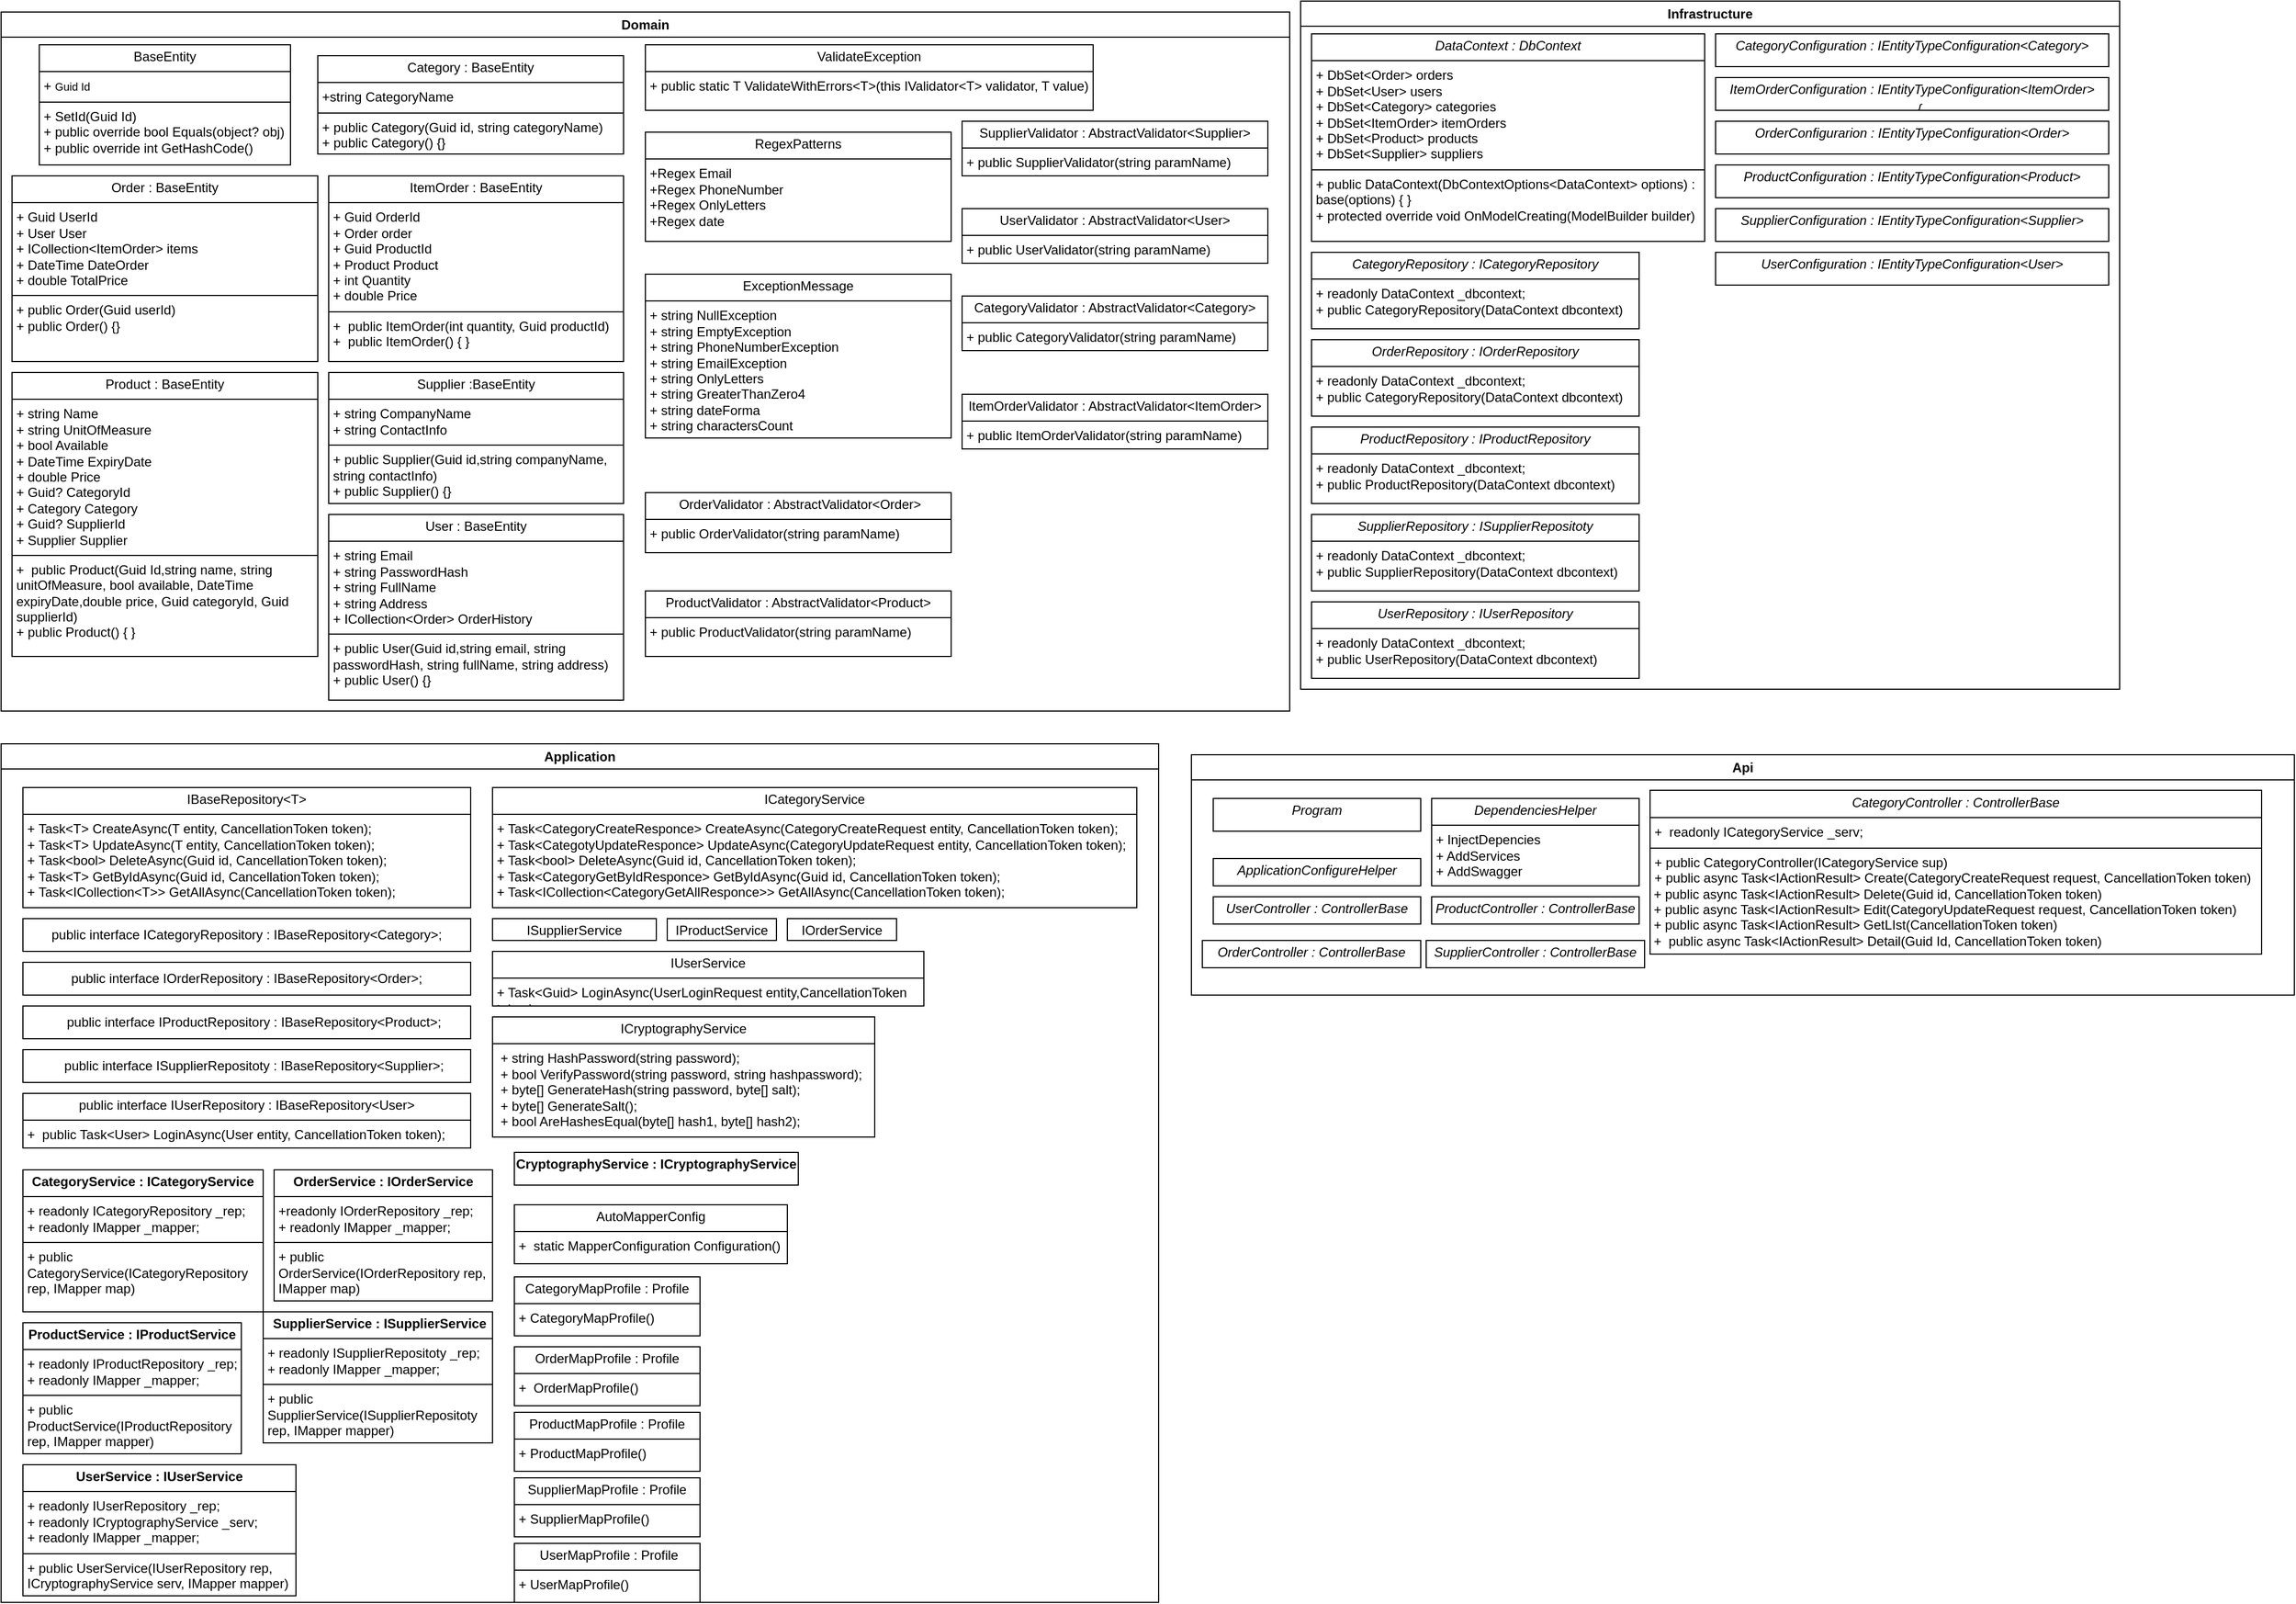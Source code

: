 <mxfile version="24.4.0" type="device">
  <diagram id="C5RBs43oDa-KdzZeNtuy" name="Page-1">
    <mxGraphModel dx="3122" dy="1662" grid="1" gridSize="10" guides="1" tooltips="1" connect="1" arrows="1" fold="1" page="1" pageScale="1" pageWidth="827" pageHeight="1169" math="0" shadow="0">
      <root>
        <mxCell id="WIyWlLk6GJQsqaUBKTNV-0" />
        <mxCell id="WIyWlLk6GJQsqaUBKTNV-1" parent="WIyWlLk6GJQsqaUBKTNV-0" />
        <mxCell id="Ks0WujP10DtmYbI-6dyg-0" value="Domain" style="swimlane;whiteSpace=wrap;html=1;" vertex="1" parent="WIyWlLk6GJQsqaUBKTNV-1">
          <mxGeometry x="70" y="20" width="1180" height="640" as="geometry" />
        </mxCell>
        <mxCell id="Ks0WujP10DtmYbI-6dyg-72" value="&lt;p style=&quot;margin:0px;margin-top:4px;text-align:center;&quot;&gt;Category :&amp;nbsp;&lt;span style=&quot;background-color: initial;&quot;&gt;BaseEntity&lt;/span&gt;&lt;br&gt;&lt;/p&gt;&lt;hr size=&quot;1&quot; style=&quot;border-style:solid;&quot;&gt;&lt;p style=&quot;margin:0px;margin-left:4px;&quot;&gt;+string&amp;nbsp;&lt;span style=&quot;background-color: initial;&quot;&gt;CategoryName&lt;/span&gt;&lt;/p&gt;&lt;hr size=&quot;1&quot; style=&quot;border-style:solid;&quot;&gt;&lt;p style=&quot;margin:0px;margin-left:4px;&quot;&gt;+&amp;nbsp;&lt;span style=&quot;background-color: initial;&quot;&gt;public Category(Guid id, string categoryName)&lt;/span&gt;&lt;/p&gt;&lt;p style=&quot;margin: 0px 0px 0px 4px;&quot;&gt;&lt;span style=&quot;background-color: initial;&quot;&gt;+&amp;nbsp;&lt;/span&gt;&lt;span style=&quot;background-color: initial;&quot;&gt;public Category() {}&lt;/span&gt;&lt;/p&gt;" style="verticalAlign=top;align=left;overflow=fill;html=1;whiteSpace=wrap;connectable=1;imageWidth=20;" vertex="1" parent="Ks0WujP10DtmYbI-6dyg-0">
          <mxGeometry x="290" y="40" width="280" height="90" as="geometry" />
        </mxCell>
        <mxCell id="Ks0WujP10DtmYbI-6dyg-73" value="&lt;p style=&quot;margin:0px;margin-top:4px;text-align:center;&quot;&gt;BaseEntity&lt;br&gt;&lt;/p&gt;&lt;hr size=&quot;1&quot; style=&quot;border-style:solid;&quot;&gt;&lt;p style=&quot;margin:0px;margin-left:4px;&quot;&gt;+&amp;nbsp;&lt;span style=&quot;font-size: 10px; background-color: initial;&quot;&gt;Guid&amp;nbsp;&lt;/span&gt;&lt;span style=&quot;background-color: initial; font-size: 10px;&quot;&gt;Id&amp;nbsp;&lt;/span&gt;&lt;/p&gt;&lt;hr size=&quot;1&quot; style=&quot;border-style:solid;&quot;&gt;&lt;p style=&quot;margin:0px;margin-left:4px;&quot;&gt;+&amp;nbsp;&lt;span style=&quot;background-color: initial;&quot;&gt;SetId(Guid Id)&lt;/span&gt;&lt;span style=&quot;background-color: initial; color: rgba(0, 0, 0, 0); font-family: monospace; font-size: 0px; text-wrap: nowrap;&quot;&gt;%3CmxGraphModel%3E%3Croot%3E%3CmxCell%20id%3D%220%22%2F%3E%3CmxCell%20id%3D%221%22%20parent%3D%220%22%2F%3E%3CmxCell%20id%3D%222%22%20value%3D%22SetId(Guid%20Id)%22%20style%3D%22text%3BstrokeColor%3Dnone%3BfillColor%3Dnone%3Balign%3Dleft%3BverticalAlign%3Dmiddle%3BspacingLeft%3D4%3BspacingRight%3D4%3Boverflow%3Dhidden%3Bpoints%3D%5B%5B0%2C0.5%5D%2C%5B1%2C0.5%5D%5D%3BportConstraint%3Deastwest%3Brotatable%3D0%3BwhiteSpace%3Dwrap%3Bhtml%3D1%3B%22%20vertex%3D%221%22%20parent%3D%221%22%3E%3CmxGeometry%20x%3D%2240%22%20y%3D%22110%22%20width%3D%22230%22%20height%3D%2220%22%20as%3D%22geometry%22%2F%3E%3C%2FmxCell%3E%3C%2Froot%3E%3C%2FmxGraphModel%3E&lt;/span&gt;&lt;/p&gt;&lt;p style=&quot;margin: 0px 0px 0px 4px;&quot;&gt;&lt;span style=&quot;background-color: initial;&quot;&gt;+&amp;nbsp;&lt;/span&gt;&lt;span style=&quot;background-color: initial;&quot;&gt;public override bool Equals(object? obj)&lt;/span&gt;&lt;/p&gt;&lt;p style=&quot;margin: 0px 0px 0px 4px;&quot;&gt;&lt;span style=&quot;background-color: initial;&quot;&gt;+&lt;/span&gt;&lt;span style=&quot;background-color: initial;&quot;&gt;&amp;nbsp;public override int GetHashCode()&lt;/span&gt;&lt;/p&gt;" style="verticalAlign=top;align=left;overflow=fill;html=1;whiteSpace=wrap;connectable=1;imageWidth=20;" vertex="1" parent="Ks0WujP10DtmYbI-6dyg-0">
          <mxGeometry x="35" y="30" width="230" height="110" as="geometry" />
        </mxCell>
        <mxCell id="Ks0WujP10DtmYbI-6dyg-74" value="&lt;p style=&quot;margin:0px;margin-top:4px;text-align:center;&quot;&gt;ItemOrder :&amp;nbsp;&lt;span style=&quot;background-color: initial;&quot;&gt;BaseEntity&lt;/span&gt;&lt;br&gt;&lt;/p&gt;&lt;hr size=&quot;1&quot; style=&quot;border-style:solid;&quot;&gt;&lt;p style=&quot;margin:0px;margin-left:4px;&quot;&gt;+&amp;nbsp;&lt;span style=&quot;background-color: initial;&quot;&gt;Guid OrderId&lt;/span&gt;&lt;/p&gt;&lt;p style=&quot;margin:0px;margin-left:4px;&quot;&gt;&lt;span style=&quot;background-color: initial;&quot;&gt;+&amp;nbsp;&lt;/span&gt;&lt;span style=&quot;background-color: initial;&quot;&gt;Order order&lt;/span&gt;&lt;/p&gt;&lt;p style=&quot;margin:0px;margin-left:4px;&quot;&gt;&lt;span style=&quot;background-color: initial;&quot;&gt;+&amp;nbsp;&lt;/span&gt;&lt;span style=&quot;background-color: initial;&quot;&gt;Guid ProductId&lt;/span&gt;&lt;/p&gt;&lt;p style=&quot;margin:0px;margin-left:4px;&quot;&gt;&lt;span style=&quot;background-color: initial;&quot;&gt;+&amp;nbsp;&lt;/span&gt;&lt;span style=&quot;background-color: initial;&quot;&gt;Product Product&lt;/span&gt;&lt;/p&gt;&lt;p style=&quot;margin:0px;margin-left:4px;&quot;&gt;&lt;span style=&quot;background-color: initial;&quot;&gt;+ int Quantity&lt;/span&gt;&lt;/p&gt;&lt;p style=&quot;margin:0px;margin-left:4px;&quot;&gt;&lt;span style=&quot;background-color: initial;&quot;&gt;+ double Price&lt;/span&gt;&lt;span style=&quot;background-color: initial;&quot;&gt;&lt;br&gt;&lt;/span&gt;&lt;/p&gt;&lt;hr size=&quot;1&quot; style=&quot;border-style:solid;&quot;&gt;&lt;p style=&quot;margin:0px;margin-left:4px;&quot;&gt;+&amp;nbsp;&lt;span style=&quot;background-color: initial;&quot;&gt;&amp;nbsp;public ItemOrder(int quantity, Guid productId)&lt;/span&gt;&lt;/p&gt;&lt;p style=&quot;margin: 0px 0px 0px 4px;&quot;&gt;&lt;span style=&quot;background-color: initial;&quot;&gt;+&amp;nbsp;&lt;/span&gt;&lt;span style=&quot;background-color: initial;&quot;&gt;&amp;nbsp;public ItemOrder() { }&lt;/span&gt;&lt;/p&gt;" style="verticalAlign=top;align=left;overflow=fill;html=1;whiteSpace=wrap;connectable=1;imageWidth=20;" vertex="1" parent="Ks0WujP10DtmYbI-6dyg-0">
          <mxGeometry x="300" y="150" width="270" height="170" as="geometry" />
        </mxCell>
        <mxCell id="Ks0WujP10DtmYbI-6dyg-75" value="&lt;p style=&quot;margin:0px;margin-top:4px;text-align:center;&quot;&gt;Order :&amp;nbsp;&lt;span style=&quot;background-color: initial;&quot;&gt;BaseEntity&lt;/span&gt;&lt;br&gt;&lt;/p&gt;&lt;hr size=&quot;1&quot; style=&quot;border-style:solid;&quot;&gt;&lt;p style=&quot;margin:0px;margin-left:4px;&quot;&gt;+&amp;nbsp;&lt;span style=&quot;background-color: initial;&quot;&gt;Guid UserId&lt;/span&gt;&lt;/p&gt;&lt;p style=&quot;margin:0px;margin-left:4px;&quot;&gt;&lt;span style=&quot;background-color: initial;&quot;&gt;+&amp;nbsp;&lt;/span&gt;&lt;span style=&quot;background-color: initial;&quot;&gt;User User&lt;/span&gt;&lt;/p&gt;&lt;p style=&quot;margin:0px;margin-left:4px;&quot;&gt;&lt;span style=&quot;background-color: initial;&quot;&gt;+&amp;nbsp;&lt;/span&gt;&lt;span style=&quot;background-color: initial;&quot;&gt;ICollection&amp;lt;ItemOrder&amp;gt; items&lt;/span&gt;&lt;/p&gt;&lt;p style=&quot;margin:0px;margin-left:4px;&quot;&gt;&lt;span style=&quot;background-color: initial;&quot;&gt;+&amp;nbsp;&lt;/span&gt;&lt;span style=&quot;background-color: initial;&quot;&gt;DateTime DateOrder&lt;/span&gt;&lt;/p&gt;&lt;p style=&quot;margin:0px;margin-left:4px;&quot;&gt;&lt;span style=&quot;background-color: initial;&quot;&gt;+&amp;nbsp;&lt;/span&gt;&lt;span style=&quot;background-color: initial;&quot;&gt;double TotalPrice&lt;/span&gt;&lt;/p&gt;&lt;hr size=&quot;1&quot; style=&quot;border-style:solid;&quot;&gt;&lt;p style=&quot;margin:0px;margin-left:4px;&quot;&gt;+&amp;nbsp;&lt;span style=&quot;background-color: initial;&quot;&gt;public Order(Guid userId)&lt;/span&gt;&lt;/p&gt;&lt;p style=&quot;margin: 0px 0px 0px 4px;&quot;&gt;&lt;span style=&quot;background-color: initial;&quot;&gt;+&amp;nbsp;&lt;/span&gt;&lt;span style=&quot;background-color: initial;&quot;&gt;public Order() {}&lt;/span&gt;&lt;/p&gt;" style="verticalAlign=top;align=left;overflow=fill;html=1;whiteSpace=wrap;connectable=1;imageWidth=20;" vertex="1" parent="Ks0WujP10DtmYbI-6dyg-0">
          <mxGeometry x="10" y="150" width="280" height="170" as="geometry" />
        </mxCell>
        <mxCell id="Ks0WujP10DtmYbI-6dyg-76" value="&lt;p style=&quot;margin:0px;margin-top:4px;text-align:center;&quot;&gt;Product :&amp;nbsp;&lt;span style=&quot;background-color: initial;&quot;&gt;BaseEntity&lt;/span&gt;&lt;br&gt;&lt;/p&gt;&lt;hr size=&quot;1&quot; style=&quot;border-style:solid;&quot;&gt;&lt;p style=&quot;margin:0px;margin-left:4px;&quot;&gt;+ string Name&lt;/p&gt;&lt;p style=&quot;margin:0px;margin-left:4px;&quot;&gt;+ string UnitOfMeasure&lt;/p&gt;&lt;p style=&quot;margin:0px;margin-left:4px;&quot;&gt;+ bool Available&lt;/p&gt;&lt;p style=&quot;margin:0px;margin-left:4px;&quot;&gt;+ DateTime ExpiryDate&lt;/p&gt;&lt;p style=&quot;margin:0px;margin-left:4px;&quot;&gt;+ double Price&lt;/p&gt;&lt;p style=&quot;margin:0px;margin-left:4px;&quot;&gt;+ Guid? CategoryId&lt;/p&gt;&lt;p style=&quot;margin:0px;margin-left:4px;&quot;&gt;+ Category Category&lt;/p&gt;&lt;p style=&quot;margin:0px;margin-left:4px;&quot;&gt;+ Guid? SupplierId&lt;/p&gt;&lt;p style=&quot;margin:0px;margin-left:4px;&quot;&gt;+ Supplier Supplier&lt;/p&gt;&lt;hr size=&quot;1&quot; style=&quot;border-style:solid;&quot;&gt;&lt;p style=&quot;margin:0px;margin-left:4px;&quot;&gt;+&amp;nbsp;&lt;span style=&quot;background-color: initial;&quot;&gt;&amp;nbsp;public Product(Guid Id,string name, string unitOfMeasure, bool available, DateTime expiryDate,double price, Guid categoryId, Guid supplierId)&lt;/span&gt;&lt;/p&gt;&lt;p style=&quot;margin: 0px 0px 0px 4px;&quot;&gt;&lt;span style=&quot;background-color: initial;&quot;&gt;+&amp;nbsp;&lt;/span&gt;&lt;span style=&quot;background-color: initial;&quot;&gt;public Product() { }&lt;/span&gt;&lt;/p&gt;" style="verticalAlign=top;align=left;overflow=fill;html=1;whiteSpace=wrap;connectable=1;imageWidth=20;" vertex="1" parent="Ks0WujP10DtmYbI-6dyg-0">
          <mxGeometry x="10" y="330" width="280" height="260" as="geometry" />
        </mxCell>
        <mxCell id="Ks0WujP10DtmYbI-6dyg-77" value="&lt;p style=&quot;margin:0px;margin-top:4px;text-align:center;&quot;&gt;Supplier :&lt;span style=&quot;background-color: initial;&quot;&gt;BaseEntity&lt;/span&gt;&lt;br&gt;&lt;/p&gt;&lt;hr size=&quot;1&quot; style=&quot;border-style:solid;&quot;&gt;&lt;p style=&quot;margin:0px;margin-left:4px;&quot;&gt;+&amp;nbsp;&lt;span style=&quot;background-color: initial;&quot;&gt;string CompanyName&lt;/span&gt;&lt;/p&gt;&lt;p style=&quot;margin:0px;margin-left:4px;&quot;&gt;&lt;span style=&quot;background-color: initial;&quot;&gt;+&amp;nbsp;&lt;/span&gt;&lt;span style=&quot;background-color: initial;&quot;&gt;string ContactInfo&lt;/span&gt;&lt;/p&gt;&lt;hr size=&quot;1&quot; style=&quot;border-style:solid;&quot;&gt;&lt;p style=&quot;margin:0px;margin-left:4px;&quot;&gt;+&amp;nbsp;&lt;span style=&quot;background-color: initial;&quot;&gt;public Supplier(Guid id,string companyName, string contactInfo)&amp;nbsp;&lt;/span&gt;&lt;/p&gt;&lt;p style=&quot;margin: 0px 0px 0px 4px;&quot;&gt;&lt;span style=&quot;background-color: initial;&quot;&gt;+&amp;nbsp;&lt;/span&gt;&lt;span style=&quot;background-color: initial;&quot;&gt;public Supplier() {}&lt;/span&gt;&lt;/p&gt;" style="verticalAlign=top;align=left;overflow=fill;html=1;whiteSpace=wrap;connectable=1;imageWidth=20;" vertex="1" parent="Ks0WujP10DtmYbI-6dyg-0">
          <mxGeometry x="300" y="330" width="270" height="120" as="geometry" />
        </mxCell>
        <mxCell id="Ks0WujP10DtmYbI-6dyg-78" value="&lt;p style=&quot;margin:0px;margin-top:4px;text-align:center;&quot;&gt;User :&amp;nbsp;&lt;span style=&quot;background-color: initial;&quot;&gt;BaseEntity&lt;/span&gt;&lt;br&gt;&lt;/p&gt;&lt;hr size=&quot;1&quot; style=&quot;border-style:solid;&quot;&gt;&lt;p style=&quot;margin:0px;margin-left:4px;&quot;&gt;+&amp;nbsp;&lt;span style=&quot;background-color: initial;&quot;&gt;string Email&lt;/span&gt;&lt;/p&gt;&lt;p style=&quot;margin:0px;margin-left:4px;&quot;&gt;&lt;span style=&quot;background-color: initial;&quot;&gt;+&amp;nbsp;&lt;/span&gt;&lt;span style=&quot;background-color: initial;&quot;&gt;string PasswordHash&lt;/span&gt;&lt;/p&gt;&lt;p style=&quot;margin:0px;margin-left:4px;&quot;&gt;&lt;span style=&quot;background-color: initial;&quot;&gt;+&amp;nbsp;&lt;/span&gt;&lt;span style=&quot;background-color: initial;&quot;&gt;string FullName&lt;/span&gt;&lt;/p&gt;&lt;p style=&quot;margin:0px;margin-left:4px;&quot;&gt;&lt;span style=&quot;background-color: initial;&quot;&gt;+&lt;/span&gt;&lt;span style=&quot;background-color: initial;&quot;&gt;&amp;nbsp;string Address&lt;/span&gt;&lt;/p&gt;&lt;p style=&quot;margin:0px;margin-left:4px;&quot;&gt;&lt;span style=&quot;background-color: initial;&quot;&gt;+ ICollection&amp;lt;Order&amp;gt; OrderHistory&lt;br&gt;&lt;/span&gt;&lt;/p&gt;&lt;hr size=&quot;1&quot; style=&quot;border-style:solid;&quot;&gt;&lt;p style=&quot;margin:0px;margin-left:4px;&quot;&gt;+&amp;nbsp;&lt;span style=&quot;background-color: initial;&quot;&gt;public User(Guid id,string email, string passwordHash, string fullName, string address)&lt;/span&gt;&lt;/p&gt;&lt;p style=&quot;margin: 0px 0px 0px 4px;&quot;&gt;&lt;span style=&quot;background-color: initial;&quot;&gt;+&amp;nbsp;&lt;/span&gt;&lt;span style=&quot;background-color: initial;&quot;&gt;public User() {}&lt;/span&gt;&lt;/p&gt;" style="verticalAlign=top;align=left;overflow=fill;html=1;whiteSpace=wrap;connectable=1;imageWidth=20;" vertex="1" parent="Ks0WujP10DtmYbI-6dyg-0">
          <mxGeometry x="300" y="460" width="270" height="170" as="geometry" />
        </mxCell>
        <mxCell id="Ks0WujP10DtmYbI-6dyg-89" value="&lt;p style=&quot;margin:0px;margin-top:4px;text-align:center;&quot;&gt;RegexPatterns&lt;br&gt;&lt;/p&gt;&lt;hr size=&quot;1&quot; style=&quot;border-style:solid;&quot;&gt;&lt;p style=&quot;margin:0px;margin-left:4px;&quot;&gt;+&lt;span style=&quot;background-color: initial;&quot;&gt;Regex Email&lt;/span&gt;&lt;/p&gt;&lt;p style=&quot;margin:0px;margin-left:4px;&quot;&gt;&lt;span style=&quot;background-color: initial;&quot;&gt;+&lt;/span&gt;&lt;span style=&quot;background-color: initial;&quot;&gt;Regex PhoneNumber&lt;/span&gt;&lt;/p&gt;&lt;p style=&quot;margin:0px;margin-left:4px;&quot;&gt;&lt;span style=&quot;background-color: initial;&quot;&gt;+&lt;/span&gt;&lt;span style=&quot;background-color: initial;&quot;&gt;Regex OnlyLetters&lt;/span&gt;&lt;/p&gt;&lt;p style=&quot;margin:0px;margin-left:4px;&quot;&gt;&lt;span style=&quot;background-color: initial;&quot;&gt;+&lt;/span&gt;&lt;span style=&quot;background-color: initial;&quot;&gt;Regex date&lt;/span&gt;&lt;/p&gt;&lt;p style=&quot;margin:0px;margin-left:4px;&quot;&gt;&lt;br&gt;&lt;/p&gt;" style="verticalAlign=top;align=left;overflow=fill;html=1;whiteSpace=wrap;connectable=1;imageWidth=20;" vertex="1" parent="Ks0WujP10DtmYbI-6dyg-0">
          <mxGeometry x="590" y="110" width="280" height="100" as="geometry" />
        </mxCell>
        <mxCell id="Ks0WujP10DtmYbI-6dyg-90" value="&lt;p style=&quot;margin:0px;margin-top:4px;text-align:center;&quot;&gt;ValidateException&lt;br&gt;&lt;/p&gt;&lt;hr size=&quot;1&quot; style=&quot;border-style:solid;&quot;&gt;&lt;p style=&quot;margin:0px;margin-left:4px;&quot;&gt;+&lt;span style=&quot;background-color: initial;&quot;&gt;&amp;nbsp;public static T ValidateWithErrors&amp;lt;T&amp;gt;(this IValidator&amp;lt;T&amp;gt; validator, T value)&lt;/span&gt;&lt;/p&gt;&lt;p style=&quot;margin:0px;margin-left:4px;&quot;&gt;&lt;br&gt;&lt;/p&gt;&lt;p style=&quot;margin:0px;margin-left:4px;&quot;&gt;&lt;br&gt;&lt;/p&gt;" style="verticalAlign=top;align=left;overflow=fill;html=1;whiteSpace=wrap;connectable=1;imageWidth=20;" vertex="1" parent="Ks0WujP10DtmYbI-6dyg-0">
          <mxGeometry x="590" y="30" width="410" height="60" as="geometry" />
        </mxCell>
        <mxCell id="Ks0WujP10DtmYbI-6dyg-91" value="&lt;p style=&quot;margin:0px;margin-top:4px;text-align:center;&quot;&gt;ExceptionMessage&lt;br&gt;&lt;/p&gt;&lt;hr size=&quot;1&quot; style=&quot;border-style:solid;&quot;&gt;&lt;p style=&quot;margin:0px;margin-left:4px;&quot;&gt;+&lt;span style=&quot;background-color: initial;&quot;&gt;&amp;nbsp;string NullException&lt;/span&gt;&lt;/p&gt;&lt;p style=&quot;margin:0px;margin-left:4px;&quot;&gt;&lt;span style=&quot;background-color: initial;&quot;&gt;+&lt;/span&gt;&lt;span style=&quot;background-color: initial;&quot;&gt;&amp;nbsp;string EmptyException&lt;/span&gt;&lt;/p&gt;&lt;p style=&quot;margin:0px;margin-left:4px;&quot;&gt;&lt;span style=&quot;background-color: initial;&quot;&gt;+&lt;/span&gt;&lt;span style=&quot;background-color: initial;&quot;&gt;&amp;nbsp;string PhoneNumberException&lt;/span&gt;&lt;/p&gt;&lt;p style=&quot;margin:0px;margin-left:4px;&quot;&gt;&lt;span style=&quot;background-color: initial;&quot;&gt;+&lt;/span&gt;&lt;span style=&quot;background-color: initial;&quot;&gt;&amp;nbsp;string EmailException&lt;/span&gt;&lt;/p&gt;&lt;p style=&quot;margin:0px;margin-left:4px;&quot;&gt;&lt;span style=&quot;background-color: initial;&quot;&gt;+&lt;/span&gt;&lt;span style=&quot;background-color: initial;&quot;&gt;&amp;nbsp;string OnlyLetters&lt;/span&gt;&lt;/p&gt;&lt;p style=&quot;margin:0px;margin-left:4px;&quot;&gt;&lt;span style=&quot;background-color: initial;&quot;&gt;+&lt;/span&gt;&lt;span style=&quot;background-color: initial;&quot;&gt;&amp;nbsp;string GreaterThanZero4&lt;/span&gt;&lt;/p&gt;&lt;p style=&quot;margin:0px;margin-left:4px;&quot;&gt;+&amp;nbsp;string dateForma&lt;/p&gt;&lt;p style=&quot;margin:0px;margin-left:4px;&quot;&gt;+&amp;nbsp;string charactersCount&lt;/p&gt;&lt;p style=&quot;margin:0px;margin-left:4px;&quot;&gt;&lt;br&gt;&lt;/p&gt;" style="verticalAlign=top;align=left;overflow=fill;html=1;whiteSpace=wrap;connectable=1;imageWidth=20;" vertex="1" parent="Ks0WujP10DtmYbI-6dyg-0">
          <mxGeometry x="590" y="240" width="280" height="150" as="geometry" />
        </mxCell>
        <mxCell id="Ks0WujP10DtmYbI-6dyg-92" value="&lt;p style=&quot;margin:0px;margin-top:4px;text-align:center;&quot;&gt;CategoryValidator : AbstractValidator&amp;lt;Category&amp;gt;&lt;br&gt;&lt;/p&gt;&lt;hr size=&quot;1&quot; style=&quot;border-style:solid;&quot;&gt;&lt;p style=&quot;margin:0px;margin-left:4px;&quot;&gt;+&lt;span style=&quot;background-color: initial;&quot;&gt;&amp;nbsp;&lt;/span&gt;&lt;span style=&quot;background-color: initial;&quot;&gt;public CategoryValidator(string paramName)&lt;/span&gt;&lt;/p&gt;&lt;p style=&quot;margin:0px;margin-left:4px;&quot;&gt;&lt;br&gt;&lt;/p&gt;&lt;p style=&quot;margin:0px;margin-left:4px;&quot;&gt;&lt;br&gt;&lt;/p&gt;" style="verticalAlign=top;align=left;overflow=fill;html=1;whiteSpace=wrap;connectable=1;imageWidth=20;" vertex="1" parent="Ks0WujP10DtmYbI-6dyg-0">
          <mxGeometry x="880" y="260" width="280" height="50" as="geometry" />
        </mxCell>
        <mxCell id="Ks0WujP10DtmYbI-6dyg-127" value="&lt;p style=&quot;margin:0px;margin-top:4px;text-align:center;&quot;&gt;ItemOrderValidator : AbstractValidator&amp;lt;ItemOrder&amp;gt;&lt;br&gt;&lt;/p&gt;&lt;hr size=&quot;1&quot; style=&quot;border-style:solid;&quot;&gt;&lt;p style=&quot;margin:0px;margin-left:4px;&quot;&gt;+&lt;span style=&quot;background-color: initial;&quot;&gt;&amp;nbsp;&lt;/span&gt;&lt;span style=&quot;background-color: initial;&quot;&gt;public ItemOrderValidator(string paramName)&amp;nbsp;&lt;/span&gt;&lt;/p&gt;&lt;p style=&quot;margin:0px;margin-left:4px;&quot;&gt;&lt;br&gt;&lt;/p&gt;" style="verticalAlign=top;align=left;overflow=fill;html=1;whiteSpace=wrap;connectable=1;imageWidth=20;" vertex="1" parent="Ks0WujP10DtmYbI-6dyg-0">
          <mxGeometry x="880" y="350" width="280" height="50" as="geometry" />
        </mxCell>
        <mxCell id="Ks0WujP10DtmYbI-6dyg-129" value="&lt;p style=&quot;margin:0px;margin-top:4px;text-align:center;&quot;&gt;&amp;nbsp;OrderValidator : AbstractValidator&amp;lt;Order&amp;gt;&lt;br&gt;&lt;/p&gt;&lt;hr size=&quot;1&quot; style=&quot;border-style:solid;&quot;&gt;&lt;p style=&quot;margin:0px;margin-left:4px;&quot;&gt;+&lt;span style=&quot;background-color: initial;&quot;&gt;&amp;nbsp;public OrderValidator(string paramName)&amp;nbsp;&lt;/span&gt;&lt;/p&gt;" style="verticalAlign=top;align=left;overflow=fill;html=1;whiteSpace=wrap;connectable=1;imageWidth=20;" vertex="1" parent="Ks0WujP10DtmYbI-6dyg-0">
          <mxGeometry x="590" y="440" width="280" height="55" as="geometry" />
        </mxCell>
        <mxCell id="Ks0WujP10DtmYbI-6dyg-128" value="&lt;p style=&quot;margin:0px;margin-top:4px;text-align:center;&quot;&gt;ProductValidator : AbstractValidator&amp;lt;Product&amp;gt;&lt;br&gt;&lt;/p&gt;&lt;hr size=&quot;1&quot; style=&quot;border-style:solid;&quot;&gt;&lt;p style=&quot;margin:0px;margin-left:4px;&quot;&gt;+&lt;span style=&quot;background-color: initial;&quot;&gt;&amp;nbsp;&lt;/span&gt;&lt;span style=&quot;background-color: initial;&quot;&gt;public ProductValidator(string paramName)&lt;/span&gt;&lt;/p&gt;&lt;p style=&quot;margin:0px;margin-left:4px;&quot;&gt;&lt;br&gt;&lt;/p&gt;" style="verticalAlign=top;align=left;overflow=fill;html=1;whiteSpace=wrap;connectable=1;imageWidth=20;" vertex="1" parent="Ks0WujP10DtmYbI-6dyg-0">
          <mxGeometry x="590" y="530" width="280" height="60" as="geometry" />
        </mxCell>
        <mxCell id="Ks0WujP10DtmYbI-6dyg-132" value="&lt;p style=&quot;margin:0px;margin-top:4px;text-align:center;&quot;&gt;SupplierValidator : AbstractValidator&amp;lt;Supplier&amp;gt;&lt;br&gt;&lt;/p&gt;&lt;hr size=&quot;1&quot; style=&quot;border-style:solid;&quot;&gt;&lt;p style=&quot;margin:0px;margin-left:4px;&quot;&gt;+&lt;span style=&quot;background-color: initial;&quot;&gt;&amp;nbsp;&lt;/span&gt;&lt;span style=&quot;background-color: initial;&quot;&gt;public SupplierValidator(string paramName)&amp;nbsp;&lt;/span&gt;&lt;/p&gt;&lt;p style=&quot;margin:0px;margin-left:4px;&quot;&gt;&lt;br&gt;&lt;/p&gt;" style="verticalAlign=top;align=left;overflow=fill;html=1;whiteSpace=wrap;connectable=1;imageWidth=20;" vertex="1" parent="Ks0WujP10DtmYbI-6dyg-0">
          <mxGeometry x="880" y="100" width="280" height="50" as="geometry" />
        </mxCell>
        <mxCell id="Ks0WujP10DtmYbI-6dyg-131" value="&lt;p style=&quot;margin:0px;margin-top:4px;text-align:center;&quot;&gt;UserValidator : AbstractValidator&amp;lt;User&amp;gt;&lt;br&gt;&lt;/p&gt;&lt;hr size=&quot;1&quot; style=&quot;border-style:solid;&quot;&gt;&lt;p style=&quot;margin:0px;margin-left:4px;&quot;&gt;+&amp;nbsp;&lt;span style=&quot;background-color: initial;&quot;&gt;public UserValidator(string paramName)&amp;nbsp;&lt;/span&gt;&lt;/p&gt;&lt;p style=&quot;margin:0px;margin-left:4px;&quot;&gt;&lt;br&gt;&lt;/p&gt;" style="verticalAlign=top;align=left;overflow=fill;html=1;whiteSpace=wrap;connectable=1;imageWidth=20;" vertex="1" parent="Ks0WujP10DtmYbI-6dyg-0">
          <mxGeometry x="880" y="180" width="280" height="50" as="geometry" />
        </mxCell>
        <mxCell id="Ks0WujP10DtmYbI-6dyg-79" value="Application" style="swimlane;whiteSpace=wrap;html=1;" vertex="1" parent="WIyWlLk6GJQsqaUBKTNV-1">
          <mxGeometry x="70" y="690" width="1060" height="786" as="geometry" />
        </mxCell>
        <mxCell id="Ks0WujP10DtmYbI-6dyg-80" value="&lt;p style=&quot;margin:0px;margin-top:4px;text-align:center;&quot;&gt;IBaseRepository&amp;lt;T&amp;gt;&lt;br&gt;&lt;/p&gt;&lt;hr size=&quot;1&quot; style=&quot;border-style:solid;&quot;&gt;&lt;p style=&quot;margin:0px;margin-left:4px;&quot;&gt;&lt;span style=&quot;background-color: initial;&quot;&gt;+&amp;nbsp;&lt;/span&gt;&lt;span style=&quot;background-color: initial;&quot;&gt;Task&amp;lt;T&amp;gt; CreateAsync(T entity, CancellationToken token);&lt;/span&gt;&lt;/p&gt;&lt;p style=&quot;margin: 0px 0px 0px 4px;&quot;&gt;&lt;span style=&quot;background-color: initial;&quot;&gt;+&amp;nbsp;&lt;/span&gt;&lt;span style=&quot;background-color: initial;&quot;&gt;Task&amp;lt;T&amp;gt; UpdateAsync(T entity, CancellationToken token);&lt;/span&gt;&lt;/p&gt;&lt;p style=&quot;margin: 0px 0px 0px 4px;&quot;&gt;&lt;span style=&quot;background-color: initial;&quot;&gt;+&amp;nbsp;&lt;/span&gt;&lt;span style=&quot;background-color: initial;&quot;&gt;Task&amp;lt;bool&amp;gt; DeleteAsync(Guid id, CancellationToken token);&lt;/span&gt;&lt;/p&gt;&lt;p style=&quot;margin: 0px 0px 0px 4px;&quot;&gt;&lt;span style=&quot;background-color: initial;&quot;&gt;+&amp;nbsp;&lt;/span&gt;&lt;span style=&quot;background-color: initial;&quot;&gt;Task&amp;lt;T&amp;gt; GetByIdAsync(Guid id, CancellationToken token);&lt;/span&gt;&lt;/p&gt;&lt;p style=&quot;margin: 0px 0px 0px 4px;&quot;&gt;&lt;span style=&quot;background-color: initial;&quot;&gt;+&amp;nbsp;&lt;/span&gt;&lt;span style=&quot;background-color: initial;&quot;&gt;Task&amp;lt;ICollection&amp;lt;T&amp;gt;&amp;gt; GetAllAsync(CancellationToken token);&amp;nbsp;&lt;/span&gt;&lt;/p&gt;" style="verticalAlign=top;align=left;overflow=fill;html=1;whiteSpace=wrap;connectable=1;imageWidth=20;" vertex="1" parent="Ks0WujP10DtmYbI-6dyg-79">
          <mxGeometry x="20" y="40" width="410" height="110" as="geometry" />
        </mxCell>
        <mxCell id="Ks0WujP10DtmYbI-6dyg-81" value="public interface ICategoryRepository : IBaseRepository&amp;lt;Category&amp;gt;;" style="html=1;whiteSpace=wrap;" vertex="1" parent="Ks0WujP10DtmYbI-6dyg-79">
          <mxGeometry x="20" y="160" width="410" height="30" as="geometry" />
        </mxCell>
        <mxCell id="Ks0WujP10DtmYbI-6dyg-82" value="public interface IOrderRepository : IBaseRepository&amp;lt;Order&amp;gt;;" style="html=1;whiteSpace=wrap;" vertex="1" parent="Ks0WujP10DtmYbI-6dyg-79">
          <mxGeometry x="20" y="200" width="410" height="30" as="geometry" />
        </mxCell>
        <mxCell id="Ks0WujP10DtmYbI-6dyg-84" value="&lt;div&gt;&amp;nbsp; &amp;nbsp; public interface IProductRepository : IBaseRepository&amp;lt;Product&amp;gt;;&lt;/div&gt;" style="html=1;whiteSpace=wrap;" vertex="1" parent="Ks0WujP10DtmYbI-6dyg-79">
          <mxGeometry x="20" y="240" width="410" height="30" as="geometry" />
        </mxCell>
        <mxCell id="Ks0WujP10DtmYbI-6dyg-86" value="&lt;div&gt;&amp;nbsp; &amp;nbsp; public interface ISupplierRepositoty : IBaseRepository&amp;lt;Supplier&amp;gt;;&lt;/div&gt;" style="html=1;whiteSpace=wrap;" vertex="1" parent="Ks0WujP10DtmYbI-6dyg-79">
          <mxGeometry x="20" y="280" width="410" height="30" as="geometry" />
        </mxCell>
        <mxCell id="Ks0WujP10DtmYbI-6dyg-88" value="&lt;p style=&quot;margin:0px;margin-top:4px;text-align:center;&quot;&gt;public interface IUserRepository : IBaseRepository&amp;lt;User&amp;gt;&lt;br&gt;&lt;/p&gt;&lt;hr size=&quot;1&quot; style=&quot;border-style:solid;&quot;&gt;&lt;p style=&quot;margin:0px;margin-left:4px;&quot;&gt;&lt;span style=&quot;background-color: initial;&quot;&gt;+&amp;nbsp;&lt;/span&gt;&lt;span style=&quot;background-color: initial;&quot;&gt;&amp;nbsp;public Task&amp;lt;User&amp;gt; LoginAsync(User entity, CancellationToken token);&lt;/span&gt;&lt;span style=&quot;background-color: initial;&quot;&gt;&amp;nbsp;&lt;/span&gt;&lt;/p&gt;" style="verticalAlign=top;align=left;overflow=fill;html=1;whiteSpace=wrap;connectable=1;imageWidth=20;" vertex="1" parent="Ks0WujP10DtmYbI-6dyg-79">
          <mxGeometry x="20" y="320" width="410" height="50" as="geometry" />
        </mxCell>
        <mxCell id="Ks0WujP10DtmYbI-6dyg-134" value="&lt;p style=&quot;margin:0px;margin-top:4px;text-align:center;&quot;&gt;ICategoryService&lt;br&gt;&lt;/p&gt;&lt;hr size=&quot;1&quot; style=&quot;border-style:solid;&quot;&gt;&lt;p style=&quot;margin:0px;margin-left:4px;&quot;&gt;+ Task&amp;lt;CategoryCreateResponce&amp;gt; CreateAsync(CategoryCreateRequest entity, CancellationToken token);&lt;/p&gt;&lt;p style=&quot;margin:0px;margin-left:4px;&quot;&gt;+ Task&amp;lt;CategotyUpdateResponce&amp;gt; UpdateAsync(CategoryUpdateRequest entity, CancellationToken token);&lt;/p&gt;&lt;p style=&quot;margin:0px;margin-left:4px;&quot;&gt;+ Task&amp;lt;bool&amp;gt; DeleteAsync(Guid id, CancellationToken token);&lt;/p&gt;&lt;p style=&quot;margin:0px;margin-left:4px;&quot;&gt;+ Task&amp;lt;CategoryGetByIdResponce&amp;gt; GetByIdAsync(Guid id, CancellationToken token);&lt;/p&gt;&lt;p style=&quot;margin:0px;margin-left:4px;&quot;&gt;+ Task&amp;lt;ICollection&amp;lt;CategoryGetAllResponce&amp;gt;&amp;gt; GetAllAsync(CancellationToken token);&lt;/p&gt;&lt;p style=&quot;margin:0px;margin-left:4px;&quot;&gt;&lt;span style=&quot;background-color: initial;&quot;&gt;&amp;nbsp;&lt;/span&gt;&lt;br&gt;&lt;/p&gt;" style="verticalAlign=top;align=left;overflow=fill;html=1;whiteSpace=wrap;connectable=1;imageWidth=20;" vertex="1" parent="Ks0WujP10DtmYbI-6dyg-79">
          <mxGeometry x="450" y="40" width="590" height="110" as="geometry" />
        </mxCell>
        <mxCell id="Ks0WujP10DtmYbI-6dyg-136" value="&lt;p style=&quot;margin:0px;margin-top:4px;text-align:center;&quot;&gt;ICryptographyService&lt;br&gt;&lt;/p&gt;&lt;hr size=&quot;1&quot; style=&quot;border-style:solid;&quot;&gt;&lt;p style=&quot;margin:0px;margin-left:4px;&quot;&gt;&amp;nbsp;+ string HashPassword(string password);&lt;/p&gt;&lt;p style=&quot;margin:0px;margin-left:4px;&quot;&gt;&amp;nbsp;+ bool VerifyPassword(string password, string hashpassword);&lt;/p&gt;&lt;p style=&quot;margin:0px;margin-left:4px;&quot;&gt;&amp;nbsp;+ byte[] GenerateHash(string password, byte[] salt);&lt;/p&gt;&lt;p style=&quot;margin:0px;margin-left:4px;&quot;&gt;&amp;nbsp;+ byte[] GenerateSalt();&lt;/p&gt;&lt;p style=&quot;margin:0px;margin-left:4px;&quot;&gt;&amp;nbsp;+ bool AreHashesEqual(byte[] hash1, byte[] hash2);&lt;/p&gt;&lt;p style=&quot;margin:0px;margin-left:4px;&quot;&gt;&lt;span style=&quot;background-color: initial;&quot;&gt;&amp;nbsp;&lt;/span&gt;&lt;br&gt;&lt;/p&gt;" style="verticalAlign=top;align=left;overflow=fill;html=1;whiteSpace=wrap;connectable=1;imageWidth=20;" vertex="1" parent="Ks0WujP10DtmYbI-6dyg-79">
          <mxGeometry x="450" y="250" width="350" height="110" as="geometry" />
        </mxCell>
        <mxCell id="Ks0WujP10DtmYbI-6dyg-138" value="&lt;p style=&quot;margin:0px;margin-top:4px;text-align:center;&quot;&gt;IOrderService&lt;/p&gt;&lt;p style=&quot;margin:0px;margin-left:4px;&quot;&gt;&lt;span style=&quot;background-color: initial;&quot;&gt;&amp;nbsp;&lt;/span&gt;&lt;br&gt;&lt;/p&gt;" style="verticalAlign=top;align=left;overflow=fill;html=1;whiteSpace=wrap;connectable=1;imageWidth=20;" vertex="1" parent="Ks0WujP10DtmYbI-6dyg-79">
          <mxGeometry x="720" y="160" width="100" height="20" as="geometry" />
        </mxCell>
        <mxCell id="Ks0WujP10DtmYbI-6dyg-142" value="&lt;p style=&quot;margin:0px;margin-top:4px;text-align:center;&quot;&gt;&lt;b&gt;CategoryService : ICategoryService&lt;/b&gt;&lt;br&gt;&lt;/p&gt;&lt;hr size=&quot;1&quot; style=&quot;border-style:solid;&quot;&gt;&lt;p style=&quot;margin:0px;margin-left:4px;&quot;&gt;&lt;span style=&quot;background-color: initial;&quot;&gt;+&lt;/span&gt;&lt;span style=&quot;background-color: initial;&quot;&gt;&amp;nbsp;readonly ICategoryRepository _rep;&lt;/span&gt;&lt;/p&gt;&lt;p style=&quot;margin: 0px 0px 0px 4px;&quot;&gt;+ readonly IMapper _mapper;&lt;/p&gt;&lt;hr size=&quot;1&quot; style=&quot;border-style:solid;&quot;&gt;&lt;p style=&quot;margin:0px;margin-left:4px;&quot;&gt;+&amp;nbsp;&lt;span style=&quot;background-color: initial;&quot;&gt;public CategoryService(ICategoryRepository rep, IMapper map)&amp;nbsp;&lt;/span&gt;&lt;/p&gt;" style="verticalAlign=top;align=left;overflow=fill;html=1;whiteSpace=wrap;" vertex="1" parent="Ks0WujP10DtmYbI-6dyg-79">
          <mxGeometry x="20" y="390" width="220" height="130" as="geometry" />
        </mxCell>
        <mxCell id="Ks0WujP10DtmYbI-6dyg-145" value="&lt;p style=&quot;margin:0px;margin-top:4px;text-align:center;&quot;&gt;IProductService&lt;br&gt;&lt;/p&gt;&lt;p style=&quot;margin:0px;margin-left:4px;&quot;&gt;&lt;br&gt;&lt;/p&gt;&lt;div&gt;&lt;br&gt;&lt;/div&gt;&lt;p style=&quot;margin:0px;margin-left:4px;&quot;&gt;&lt;span style=&quot;background-color: initial;&quot;&gt;&amp;nbsp;&lt;/span&gt;&lt;br&gt;&lt;/p&gt;" style="verticalAlign=top;align=left;overflow=fill;html=1;whiteSpace=wrap;connectable=1;imageWidth=20;" vertex="1" parent="Ks0WujP10DtmYbI-6dyg-79">
          <mxGeometry x="610" y="160" width="100" height="20" as="geometry" />
        </mxCell>
        <mxCell id="Ks0WujP10DtmYbI-6dyg-146" value="&lt;p style=&quot;margin:0px;margin-top:4px;text-align:center;&quot;&gt;ISupplierService&lt;br&gt;&lt;/p&gt;&lt;p style=&quot;margin:0px;margin-left:4px;&quot;&gt;&lt;br&gt;&lt;/p&gt;&lt;div&gt;&lt;br&gt;&lt;/div&gt;&lt;div&gt;&lt;br&gt;&lt;/div&gt;&lt;div&gt;&lt;br&gt;&lt;/div&gt;&lt;p style=&quot;margin:0px;margin-left:4px;&quot;&gt;&lt;span style=&quot;background-color: initial;&quot;&gt;&amp;nbsp;&lt;/span&gt;&lt;br&gt;&lt;/p&gt;" style="verticalAlign=top;align=left;overflow=fill;html=1;whiteSpace=wrap;connectable=1;imageWidth=20;" vertex="1" parent="Ks0WujP10DtmYbI-6dyg-79">
          <mxGeometry x="450" y="160" width="150" height="20" as="geometry" />
        </mxCell>
        <mxCell id="Ks0WujP10DtmYbI-6dyg-160" value="&lt;p style=&quot;margin:0px;margin-top:4px;text-align:center;&quot;&gt;IUserService&lt;br&gt;&lt;/p&gt;&lt;hr size=&quot;1&quot; style=&quot;border-style:solid;&quot;&gt;&lt;p style=&quot;margin:0px;margin-left:4px;&quot;&gt;&lt;span style=&quot;background-color: initial;&quot;&gt;+ Task&amp;lt;Guid&amp;gt; LoginAsync(UserLoginRequest entity,CancellationToken token);&lt;/span&gt;&lt;br&gt;&lt;/p&gt;&lt;div&gt;&lt;br&gt;&lt;/div&gt;&lt;div&gt;&lt;br&gt;&lt;/div&gt;&lt;div&gt;&lt;br&gt;&lt;/div&gt;&lt;div&gt;&lt;br&gt;&lt;/div&gt;&lt;p style=&quot;margin:0px;margin-left:4px;&quot;&gt;&lt;span style=&quot;background-color: initial;&quot;&gt;&amp;nbsp;&lt;/span&gt;&lt;br&gt;&lt;/p&gt;" style="verticalAlign=top;align=left;overflow=fill;html=1;whiteSpace=wrap;connectable=1;imageWidth=20;" vertex="1" parent="Ks0WujP10DtmYbI-6dyg-79">
          <mxGeometry x="450" y="190" width="395" height="50" as="geometry" />
        </mxCell>
        <mxCell id="Ks0WujP10DtmYbI-6dyg-161" value="&lt;p style=&quot;margin:0px;margin-top:4px;text-align:center;&quot;&gt;&lt;b&gt;CryptographyService : ICryptographyService&lt;/b&gt;&lt;br&gt;&lt;/p&gt;" style="verticalAlign=top;align=left;overflow=fill;html=1;whiteSpace=wrap;" vertex="1" parent="Ks0WujP10DtmYbI-6dyg-79">
          <mxGeometry x="470" y="374" width="260" height="30" as="geometry" />
        </mxCell>
        <mxCell id="Ks0WujP10DtmYbI-6dyg-162" value="&lt;p style=&quot;margin:0px;margin-top:4px;text-align:center;&quot;&gt;&lt;b&gt;OrderService : IOrderService&lt;/b&gt;&lt;br&gt;&lt;/p&gt;&lt;hr size=&quot;1&quot; style=&quot;border-style:solid;&quot;&gt;&lt;p style=&quot;margin:0px;margin-left:4px;&quot;&gt;&lt;span style=&quot;background-color: initial;&quot;&gt;+&lt;/span&gt;&lt;span style=&quot;background-color: initial;&quot;&gt;readonly IOrderRepository _rep;&lt;/span&gt;&lt;br&gt;&lt;/p&gt;&lt;p style=&quot;margin:0px;margin-left:4px;&quot;&gt;+ readonly IMapper _mapper;&lt;/p&gt;&lt;hr size=&quot;1&quot; style=&quot;border-style:solid;&quot;&gt;&lt;p style=&quot;margin:0px;margin-left:4px;&quot;&gt;+&amp;nbsp;&lt;span style=&quot;background-color: initial;&quot;&gt;public OrderService(IOrderRepository rep, IMapper map)&lt;/span&gt;&lt;/p&gt;" style="verticalAlign=top;align=left;overflow=fill;html=1;whiteSpace=wrap;" vertex="1" parent="Ks0WujP10DtmYbI-6dyg-79">
          <mxGeometry x="250" y="390" width="200" height="120" as="geometry" />
        </mxCell>
        <mxCell id="Ks0WujP10DtmYbI-6dyg-163" value="&lt;p style=&quot;margin:0px;margin-top:4px;text-align:center;&quot;&gt;&lt;b&gt;ProductService : IProductService&lt;/b&gt;&lt;br&gt;&lt;/p&gt;&lt;hr size=&quot;1&quot; style=&quot;border-style:solid;&quot;&gt;&lt;p style=&quot;margin:0px;margin-left:4px;&quot;&gt;&lt;span style=&quot;background-color: initial;&quot;&gt;+&amp;nbsp;&lt;/span&gt;&lt;span style=&quot;background-color: initial;&quot;&gt;readonly IProductRepository _rep&lt;/span&gt;&lt;span style=&quot;background-color: initial;&quot;&gt;;&lt;/span&gt;&lt;/p&gt;&lt;p style=&quot;margin:0px;margin-left:4px;&quot;&gt;+&amp;nbsp;readonly IMapper _mapper;&lt;/p&gt;&lt;hr size=&quot;1&quot; style=&quot;border-style:solid;&quot;&gt;&lt;p style=&quot;margin:0px;margin-left:4px;&quot;&gt;+&amp;nbsp;&lt;span style=&quot;background-color: initial;&quot;&gt;public ProductService(IProductRepository rep, IMapper mapper)&lt;/span&gt;&lt;/p&gt;" style="verticalAlign=top;align=left;overflow=fill;html=1;whiteSpace=wrap;" vertex="1" parent="Ks0WujP10DtmYbI-6dyg-79">
          <mxGeometry x="20" y="530" width="200" height="120" as="geometry" />
        </mxCell>
        <mxCell id="Ks0WujP10DtmYbI-6dyg-164" value="&lt;p style=&quot;margin:0px;margin-top:4px;text-align:center;&quot;&gt;&lt;b&gt;&amp;nbsp;SupplierService : ISupplierService&lt;/b&gt;&lt;br&gt;&lt;/p&gt;&lt;hr size=&quot;1&quot; style=&quot;border-style:solid;&quot;&gt;&lt;p style=&quot;margin:0px;margin-left:4px;&quot;&gt;&lt;span style=&quot;background-color: initial;&quot;&gt;+&amp;nbsp;&lt;/span&gt;&lt;span style=&quot;background-color: initial;&quot;&gt;readonly ISupplierRepositoty _rep;&lt;/span&gt;&lt;/p&gt;&lt;p style=&quot;margin:0px;margin-left:4px;&quot;&gt;+&amp;nbsp;readonly IMapper _mapper;&lt;/p&gt;&lt;hr size=&quot;1&quot; style=&quot;border-style:solid;&quot;&gt;&lt;p style=&quot;margin:0px;margin-left:4px;&quot;&gt;+&amp;nbsp;&lt;span style=&quot;background-color: initial;&quot;&gt;public SupplierService(ISupplierRepositoty rep, IMapper mapper)&lt;/span&gt;&lt;/p&gt;" style="verticalAlign=top;align=left;overflow=fill;html=1;whiteSpace=wrap;" vertex="1" parent="Ks0WujP10DtmYbI-6dyg-79">
          <mxGeometry x="240" y="520" width="210" height="120" as="geometry" />
        </mxCell>
        <mxCell id="Ks0WujP10DtmYbI-6dyg-165" value="&lt;p style=&quot;margin:0px;margin-top:4px;text-align:center;&quot;&gt;&lt;b&gt;UserService : IUserService&lt;/b&gt;&lt;br&gt;&lt;/p&gt;&lt;hr size=&quot;1&quot; style=&quot;border-style:solid;&quot;&gt;&lt;p style=&quot;margin:0px;margin-left:4px;&quot;&gt;&lt;span style=&quot;background-color: initial;&quot;&gt;+&amp;nbsp;&lt;/span&gt;&lt;span style=&quot;background-color: initial;&quot;&gt;readonly IUserRepository _rep;&lt;/span&gt;&lt;/p&gt;&lt;p style=&quot;margin:0px;margin-left:4px;&quot;&gt;+&amp;nbsp;readonly ICryptographyService _serv;&lt;/p&gt;&lt;p style=&quot;margin:0px;margin-left:4px;&quot;&gt;+&amp;nbsp;readonly IMapper _mapper;&lt;/p&gt;&lt;hr size=&quot;1&quot; style=&quot;border-style:solid;&quot;&gt;&lt;p style=&quot;margin:0px;margin-left:4px;&quot;&gt;+&amp;nbsp;&lt;span style=&quot;background-color: initial;&quot;&gt;public UserService(IUserRepository rep, ICryptographyService serv, IMapper mapper)&lt;/span&gt;&lt;/p&gt;" style="verticalAlign=top;align=left;overflow=fill;html=1;whiteSpace=wrap;" vertex="1" parent="Ks0WujP10DtmYbI-6dyg-79">
          <mxGeometry x="20" y="660" width="250" height="120" as="geometry" />
        </mxCell>
        <mxCell id="Ks0WujP10DtmYbI-6dyg-166" value="&lt;p style=&quot;margin:0px;margin-top:4px;text-align:center;&quot;&gt;AutoMapperConfig&lt;br&gt;&lt;/p&gt;&lt;hr size=&quot;1&quot; style=&quot;border-style:solid;&quot;&gt;&lt;p style=&quot;margin:0px;margin-left:4px;&quot;&gt;+&amp;nbsp;&amp;nbsp;static MapperConfiguration Configuration()&lt;/p&gt;&lt;p style=&quot;margin:0px;margin-left:4px;&quot;&gt;&lt;span style=&quot;background-color: initial;&quot;&gt;&amp;nbsp;&lt;/span&gt;&lt;br&gt;&lt;/p&gt;" style="verticalAlign=top;align=left;overflow=fill;html=1;whiteSpace=wrap;connectable=1;imageWidth=20;" vertex="1" parent="Ks0WujP10DtmYbI-6dyg-79">
          <mxGeometry x="470" y="422" width="250" height="54" as="geometry" />
        </mxCell>
        <mxCell id="Ks0WujP10DtmYbI-6dyg-167" value="&lt;p style=&quot;margin:0px;margin-top:4px;text-align:center;&quot;&gt;CategoryMapProfile : Profile&lt;br&gt;&lt;/p&gt;&lt;hr size=&quot;1&quot; style=&quot;border-style:solid;&quot;&gt;&lt;p style=&quot;margin:0px;margin-left:4px;&quot;&gt;+&amp;nbsp;CategoryMapProfile()&amp;nbsp;&lt;/p&gt;&lt;p style=&quot;margin:0px;margin-left:4px;&quot;&gt;&lt;span style=&quot;background-color: initial;&quot;&gt;&amp;nbsp;&lt;/span&gt;&lt;br&gt;&lt;/p&gt;" style="verticalAlign=top;align=left;overflow=fill;html=1;whiteSpace=wrap;connectable=1;imageWidth=20;" vertex="1" parent="Ks0WujP10DtmYbI-6dyg-79">
          <mxGeometry x="470" y="488" width="170" height="54" as="geometry" />
        </mxCell>
        <mxCell id="Ks0WujP10DtmYbI-6dyg-169" value="&lt;p style=&quot;margin:0px;margin-top:4px;text-align:center;&quot;&gt;OrderMapProfile : Profile&lt;br&gt;&lt;/p&gt;&lt;hr size=&quot;1&quot; style=&quot;border-style:solid;&quot;&gt;&lt;p style=&quot;margin:0px;margin-left:4px;&quot;&gt;+&amp;nbsp; OrderMapProfile()&lt;/p&gt;&lt;p style=&quot;margin:0px;margin-left:4px;&quot;&gt;&lt;span style=&quot;background-color: initial;&quot;&gt;&amp;nbsp;&lt;/span&gt;&lt;br&gt;&lt;/p&gt;" style="verticalAlign=top;align=left;overflow=fill;html=1;whiteSpace=wrap;connectable=1;imageWidth=20;" vertex="1" parent="Ks0WujP10DtmYbI-6dyg-79">
          <mxGeometry x="470" y="552" width="170" height="54" as="geometry" />
        </mxCell>
        <mxCell id="Ks0WujP10DtmYbI-6dyg-168" value="&lt;p style=&quot;margin:0px;margin-top:4px;text-align:center;&quot;&gt;ProductMapProfile : Profile&lt;br&gt;&lt;/p&gt;&lt;hr size=&quot;1&quot; style=&quot;border-style:solid;&quot;&gt;&lt;p style=&quot;margin:0px;margin-left:4px;&quot;&gt;+&amp;nbsp;ProductMapProfile()&lt;/p&gt;&lt;p style=&quot;margin:0px;margin-left:4px;&quot;&gt;&lt;span style=&quot;background-color: initial;&quot;&gt;&amp;nbsp;&lt;/span&gt;&lt;br&gt;&lt;/p&gt;" style="verticalAlign=top;align=left;overflow=fill;html=1;whiteSpace=wrap;connectable=1;imageWidth=20;" vertex="1" parent="Ks0WujP10DtmYbI-6dyg-79">
          <mxGeometry x="470" y="612" width="170" height="54" as="geometry" />
        </mxCell>
        <mxCell id="Ks0WujP10DtmYbI-6dyg-171" value="&lt;p style=&quot;margin:0px;margin-top:4px;text-align:center;&quot;&gt;SupplierMapProfile : Profile&lt;br&gt;&lt;/p&gt;&lt;hr size=&quot;1&quot; style=&quot;border-style:solid;&quot;&gt;&lt;p style=&quot;margin:0px;margin-left:4px;&quot;&gt;+&amp;nbsp;SupplierMapProfile()&amp;nbsp;&lt;/p&gt;&lt;p style=&quot;margin:0px;margin-left:4px;&quot;&gt;&lt;span style=&quot;background-color: initial;&quot;&gt;&amp;nbsp;&lt;/span&gt;&lt;br&gt;&lt;/p&gt;" style="verticalAlign=top;align=left;overflow=fill;html=1;whiteSpace=wrap;connectable=1;imageWidth=20;" vertex="1" parent="Ks0WujP10DtmYbI-6dyg-79">
          <mxGeometry x="470" y="672" width="170" height="54" as="geometry" />
        </mxCell>
        <mxCell id="Ks0WujP10DtmYbI-6dyg-170" value="&lt;p style=&quot;margin:0px;margin-top:4px;text-align:center;&quot;&gt;&amp;nbsp;UserMapProfile : Profile&lt;br&gt;&lt;/p&gt;&lt;hr size=&quot;1&quot; style=&quot;border-style:solid;&quot;&gt;&lt;p style=&quot;margin:0px;margin-left:4px;&quot;&gt;+&amp;nbsp;UserMapProfile()&lt;/p&gt;&lt;p style=&quot;margin:0px;margin-left:4px;&quot;&gt;&lt;span style=&quot;background-color: initial;&quot;&gt;&amp;nbsp;&lt;/span&gt;&lt;br&gt;&lt;/p&gt;" style="verticalAlign=top;align=left;overflow=fill;html=1;whiteSpace=wrap;connectable=1;imageWidth=20;" vertex="1" parent="Ks0WujP10DtmYbI-6dyg-79">
          <mxGeometry x="470" y="732" width="170" height="54" as="geometry" />
        </mxCell>
        <mxCell id="Ks0WujP10DtmYbI-6dyg-172" value="Infrastructure" style="swimlane;whiteSpace=wrap;html=1;" vertex="1" parent="WIyWlLk6GJQsqaUBKTNV-1">
          <mxGeometry x="1260" y="10" width="750" height="630" as="geometry" />
        </mxCell>
        <mxCell id="Ks0WujP10DtmYbI-6dyg-173" value="&lt;p style=&quot;margin:0px;margin-top:4px;text-align:center;&quot;&gt;&lt;i&gt;DataContext : DbContext&lt;/i&gt;&lt;br&gt;&lt;/p&gt;&lt;hr size=&quot;1&quot; style=&quot;border-style:solid;&quot;&gt;&lt;p style=&quot;margin:0px;margin-left:4px;&quot;&gt;&lt;span style=&quot;background-color: initial;&quot;&gt;+ DbSet&amp;lt;Order&amp;gt; orders&lt;/span&gt;&lt;/p&gt;&lt;p style=&quot;margin:0px;margin-left:4px;&quot;&gt;+ DbSet&amp;lt;User&amp;gt; users&lt;/p&gt;&lt;p style=&quot;margin:0px;margin-left:4px;&quot;&gt;+ DbSet&amp;lt;Category&amp;gt; categories&lt;/p&gt;&lt;p style=&quot;margin:0px;margin-left:4px;&quot;&gt;+ DbSet&amp;lt;ItemOrder&amp;gt; itemOrders&lt;/p&gt;&lt;p style=&quot;margin:0px;margin-left:4px;&quot;&gt;+ DbSet&amp;lt;Product&amp;gt; products&lt;/p&gt;&lt;p style=&quot;margin:0px;margin-left:4px;&quot;&gt;+ DbSet&amp;lt;Supplier&amp;gt; suppliers&lt;/p&gt;&lt;hr size=&quot;1&quot; style=&quot;border-style:solid;&quot;&gt;&lt;p style=&quot;margin:0px;margin-left:4px;&quot;&gt;+ public DataContext(DbContextOptions&amp;lt;DataContext&amp;gt; options) : base(options) { }&lt;/p&gt;&lt;p style=&quot;margin:0px;margin-left:4px;&quot;&gt;+ protected override void OnModelCreating(ModelBuilder builder)&lt;/p&gt;" style="verticalAlign=top;align=left;overflow=fill;html=1;whiteSpace=wrap;" vertex="1" parent="Ks0WujP10DtmYbI-6dyg-172">
          <mxGeometry x="10" y="30" width="360" height="190" as="geometry" />
        </mxCell>
        <mxCell id="Ks0WujP10DtmYbI-6dyg-175" value="&lt;p style=&quot;margin:0px;margin-top:4px;text-align:center;&quot;&gt;&lt;i&gt;CategoryRepository : ICategoryRepository&lt;/i&gt;&lt;br&gt;&lt;/p&gt;&lt;hr size=&quot;1&quot; style=&quot;border-style:solid;&quot;&gt;&lt;p style=&quot;margin:0px;margin-left:4px;&quot;&gt;&lt;/p&gt;&lt;p style=&quot;margin:0px;margin-left:4px;&quot;&gt;&lt;span style=&quot;background-color: initial;&quot;&gt;+&amp;nbsp;&lt;/span&gt;&lt;span style=&quot;background-color: initial;&quot;&gt;readonly DataContext _dbcontext;&lt;/span&gt;&lt;/p&gt;&lt;p style=&quot;margin:0px;margin-left:4px;&quot;&gt;+&amp;nbsp;&lt;span style=&quot;background-color: initial;&quot;&gt;public CategoryRepository(DataContext dbcontext)&lt;/span&gt;&lt;/p&gt;" style="verticalAlign=top;align=left;overflow=fill;html=1;whiteSpace=wrap;" vertex="1" parent="Ks0WujP10DtmYbI-6dyg-172">
          <mxGeometry x="10" y="230" width="300" height="70" as="geometry" />
        </mxCell>
        <mxCell id="Ks0WujP10DtmYbI-6dyg-176" value="&lt;p style=&quot;margin:0px;margin-top:4px;text-align:center;&quot;&gt;&lt;i&gt;OrderRepository : IOrderRepository&lt;/i&gt;&lt;br&gt;&lt;/p&gt;&lt;hr size=&quot;1&quot; style=&quot;border-style:solid;&quot;&gt;&lt;p style=&quot;margin:0px;margin-left:4px;&quot;&gt;&lt;span style=&quot;background-color: initial;&quot;&gt;+&amp;nbsp;&lt;/span&gt;&lt;span style=&quot;background-color: initial;&quot;&gt;readonly DataContext _dbcontext;&lt;/span&gt;&lt;/p&gt;&lt;p style=&quot;margin:0px;margin-left:4px;&quot;&gt;&lt;span style=&quot;background-color: initial;&quot;&gt;+&amp;nbsp;&lt;/span&gt;&lt;span style=&quot;background-color: initial;&quot;&gt;public CategoryRepository(DataContext dbcontext)&lt;/span&gt;&lt;/p&gt;&lt;p style=&quot;margin:0px;margin-left:4px;&quot;&gt;&lt;span style=&quot;background-color: initial;&quot;&gt;&lt;br&gt;&lt;/span&gt;&lt;/p&gt;" style="verticalAlign=top;align=left;overflow=fill;html=1;whiteSpace=wrap;" vertex="1" parent="Ks0WujP10DtmYbI-6dyg-172">
          <mxGeometry x="10" y="310" width="300" height="70" as="geometry" />
        </mxCell>
        <mxCell id="Ks0WujP10DtmYbI-6dyg-177" value="&lt;p style=&quot;margin:0px;margin-top:4px;text-align:center;&quot;&gt;&lt;i&gt;ProductRepository : IProductRepository&lt;/i&gt;&lt;br&gt;&lt;/p&gt;&lt;hr size=&quot;1&quot; style=&quot;border-style:solid;&quot;&gt;&lt;p style=&quot;margin:0px;margin-left:4px;&quot;&gt;&lt;span style=&quot;background-color: initial;&quot;&gt;+&amp;nbsp;&lt;/span&gt;&lt;span style=&quot;background-color: initial;&quot;&gt;readonly DataContext _dbcontext;&lt;/span&gt;&lt;/p&gt;&lt;p style=&quot;margin:0px;margin-left:4px;&quot;&gt;&lt;span style=&quot;background-color: initial;&quot;&gt;+&amp;nbsp;&lt;/span&gt;&lt;span style=&quot;background-color: initial;&quot;&gt;public ProductRepository(DataContext dbcontext)&lt;/span&gt;&lt;/p&gt;&lt;p style=&quot;margin:0px;margin-left:4px;&quot;&gt;&lt;span style=&quot;background-color: initial;&quot;&gt;&lt;br&gt;&lt;/span&gt;&lt;/p&gt;" style="verticalAlign=top;align=left;overflow=fill;html=1;whiteSpace=wrap;" vertex="1" parent="Ks0WujP10DtmYbI-6dyg-172">
          <mxGeometry x="10" y="390" width="300" height="70" as="geometry" />
        </mxCell>
        <mxCell id="Ks0WujP10DtmYbI-6dyg-178" value="&lt;p style=&quot;margin:0px;margin-top:4px;text-align:center;&quot;&gt;&lt;i&gt;SupplierRepository : ISupplierRepositoty&lt;/i&gt;&lt;br&gt;&lt;/p&gt;&lt;hr size=&quot;1&quot; style=&quot;border-style:solid;&quot;&gt;&lt;p style=&quot;margin:0px;margin-left:4px;&quot;&gt;&lt;span style=&quot;background-color: initial;&quot;&gt;+&amp;nbsp;&lt;/span&gt;&lt;span style=&quot;background-color: initial;&quot;&gt;readonly DataContext _dbcontext;&lt;/span&gt;&lt;/p&gt;&lt;p style=&quot;margin:0px;margin-left:4px;&quot;&gt;&lt;span style=&quot;background-color: initial;&quot;&gt;+&amp;nbsp;&lt;/span&gt;&lt;span style=&quot;background-color: initial;&quot;&gt;public SupplierRepository(DataContext dbcontext)&lt;/span&gt;&lt;/p&gt;&lt;p style=&quot;margin:0px;margin-left:4px;&quot;&gt;&lt;span style=&quot;background-color: initial;&quot;&gt;&lt;br&gt;&lt;/span&gt;&lt;/p&gt;" style="verticalAlign=top;align=left;overflow=fill;html=1;whiteSpace=wrap;" vertex="1" parent="Ks0WujP10DtmYbI-6dyg-172">
          <mxGeometry x="10" y="470" width="300" height="70" as="geometry" />
        </mxCell>
        <mxCell id="Ks0WujP10DtmYbI-6dyg-179" value="&lt;p style=&quot;margin:0px;margin-top:4px;text-align:center;&quot;&gt;&lt;i&gt;UserRepository : IUserRepository&lt;/i&gt;&lt;br&gt;&lt;/p&gt;&lt;hr size=&quot;1&quot; style=&quot;border-style:solid;&quot;&gt;&lt;p style=&quot;margin:0px;margin-left:4px;&quot;&gt;&lt;span style=&quot;background-color: initial;&quot;&gt;+&amp;nbsp;&lt;/span&gt;&lt;span style=&quot;background-color: initial;&quot;&gt;readonly DataContext _dbcontext;&lt;/span&gt;&lt;/p&gt;&lt;p style=&quot;margin:0px;margin-left:4px;&quot;&gt;&lt;span style=&quot;background-color: initial;&quot;&gt;+&amp;nbsp;&lt;/span&gt;&lt;span style=&quot;background-color: initial;&quot;&gt;public UserRepository(DataContext dbcontext)&lt;/span&gt;&lt;/p&gt;&lt;p style=&quot;margin:0px;margin-left:4px;&quot;&gt;&lt;span style=&quot;background-color: initial;&quot;&gt;&lt;br&gt;&lt;/span&gt;&lt;/p&gt;" style="verticalAlign=top;align=left;overflow=fill;html=1;whiteSpace=wrap;" vertex="1" parent="Ks0WujP10DtmYbI-6dyg-172">
          <mxGeometry x="10" y="550" width="300" height="70" as="geometry" />
        </mxCell>
        <mxCell id="Ks0WujP10DtmYbI-6dyg-180" value="&lt;p style=&quot;margin:0px;margin-top:4px;text-align:center;&quot;&gt;&lt;i&gt;CategoryConfiguration : IEntityTypeConfiguration&amp;lt;Category&amp;gt;&lt;/i&gt;&lt;/p&gt;" style="verticalAlign=top;align=left;overflow=fill;html=1;whiteSpace=wrap;" vertex="1" parent="Ks0WujP10DtmYbI-6dyg-172">
          <mxGeometry x="380" y="30" width="360" height="30" as="geometry" />
        </mxCell>
        <mxCell id="Ks0WujP10DtmYbI-6dyg-199" value="&lt;p style=&quot;margin:0px;margin-top:4px;text-align:center;&quot;&gt;&lt;i&gt;OrderConfigurarion : IEntityTypeConfiguration&amp;lt;Order&amp;gt;&lt;/i&gt;&lt;br&gt;&lt;/p&gt;" style="verticalAlign=top;align=left;overflow=fill;html=1;whiteSpace=wrap;" vertex="1" parent="Ks0WujP10DtmYbI-6dyg-172">
          <mxGeometry x="380" y="110" width="360" height="30" as="geometry" />
        </mxCell>
        <mxCell id="Ks0WujP10DtmYbI-6dyg-198" value="&lt;p style=&quot;margin:0px;margin-top:4px;text-align:center;&quot;&gt;&lt;i&gt;ProductConfiguration : IEntityTypeConfiguration&amp;lt;Product&amp;gt;&lt;/i&gt;&lt;br&gt;&lt;/p&gt;" style="verticalAlign=top;align=left;overflow=fill;html=1;whiteSpace=wrap;" vertex="1" parent="Ks0WujP10DtmYbI-6dyg-172">
          <mxGeometry x="380" y="150" width="360" height="30" as="geometry" />
        </mxCell>
        <mxCell id="Ks0WujP10DtmYbI-6dyg-197" value="&lt;p style=&quot;margin:0px;margin-top:4px;text-align:center;&quot;&gt;&lt;i&gt;SupplierConfiguration : IEntityTypeConfiguration&amp;lt;Supplier&amp;gt;&lt;/i&gt;&lt;br&gt;&lt;/p&gt;" style="verticalAlign=top;align=left;overflow=fill;html=1;whiteSpace=wrap;" vertex="1" parent="Ks0WujP10DtmYbI-6dyg-172">
          <mxGeometry x="380" y="190" width="360" height="30" as="geometry" />
        </mxCell>
        <mxCell id="Ks0WujP10DtmYbI-6dyg-201" value="&lt;p style=&quot;margin:0px;margin-top:4px;text-align:center;&quot;&gt;&lt;i&gt;UserConfiguration : IEntityTypeConfiguration&amp;lt;User&amp;gt;&lt;/i&gt;&lt;br&gt;&lt;/p&gt;" style="verticalAlign=top;align=left;overflow=fill;html=1;whiteSpace=wrap;" vertex="1" parent="Ks0WujP10DtmYbI-6dyg-172">
          <mxGeometry x="380" y="230" width="360" height="30" as="geometry" />
        </mxCell>
        <mxCell id="Ks0WujP10DtmYbI-6dyg-200" value="&lt;p style=&quot;margin:0px;margin-top:4px;text-align:center;&quot;&gt;&lt;i&gt;ItemOrderConfiguration : IEntityTypeConfiguration&amp;lt;ItemOrder&amp;gt;&lt;/i&gt;&lt;/p&gt;&lt;p style=&quot;margin:0px;margin-top:4px;text-align:center;&quot;&gt;&lt;i&gt;&amp;nbsp; &amp;nbsp; {&lt;/i&gt;&lt;/p&gt;" style="verticalAlign=top;align=left;overflow=fill;html=1;whiteSpace=wrap;" vertex="1" parent="WIyWlLk6GJQsqaUBKTNV-1">
          <mxGeometry x="1640" y="80" width="360" height="30" as="geometry" />
        </mxCell>
        <mxCell id="Ks0WujP10DtmYbI-6dyg-202" value="Api" style="swimlane;whiteSpace=wrap;html=1;" vertex="1" parent="WIyWlLk6GJQsqaUBKTNV-1">
          <mxGeometry x="1160" y="700" width="1010" height="220" as="geometry" />
        </mxCell>
        <mxCell id="Ks0WujP10DtmYbI-6dyg-203" value="&lt;p style=&quot;margin:0px;margin-top:4px;text-align:center;&quot;&gt;&lt;i&gt;Program&lt;/i&gt;&lt;/p&gt;&lt;p style=&quot;margin:0px;margin-left:4px;&quot;&gt;&lt;br&gt;&lt;/p&gt;" style="verticalAlign=top;align=left;overflow=fill;html=1;whiteSpace=wrap;" vertex="1" parent="Ks0WujP10DtmYbI-6dyg-202">
          <mxGeometry x="20" y="40" width="190" height="30" as="geometry" />
        </mxCell>
        <mxCell id="Ks0WujP10DtmYbI-6dyg-207" value="&lt;p style=&quot;margin:0px;margin-top:4px;text-align:center;&quot;&gt;&lt;i&gt;ApplicationConfigureHelper&lt;/i&gt;&lt;br&gt;&lt;/p&gt;&lt;p style=&quot;margin:0px;margin-left:4px;&quot;&gt;&lt;br&gt;&lt;/p&gt;" style="verticalAlign=top;align=left;overflow=fill;html=1;whiteSpace=wrap;" vertex="1" parent="Ks0WujP10DtmYbI-6dyg-202">
          <mxGeometry x="20" y="95" width="190" height="25" as="geometry" />
        </mxCell>
        <mxCell id="Ks0WujP10DtmYbI-6dyg-212" value="&lt;p style=&quot;margin:0px;margin-top:4px;text-align:center;&quot;&gt;&lt;i&gt;DependenciesHelper&lt;/i&gt;&lt;br&gt;&lt;/p&gt;&lt;hr size=&quot;1&quot; style=&quot;border-style:solid;&quot;&gt;&lt;p style=&quot;margin:0px;margin-left:4px;&quot;&gt;+ InjectDepencies&lt;br&gt;+ AddServices&lt;/p&gt;&lt;p style=&quot;margin:0px;margin-left:4px;&quot;&gt;+&amp;nbsp;AddSwagger&lt;/p&gt;&lt;p style=&quot;margin:0px;margin-left:4px;&quot;&gt;&lt;br&gt;&lt;/p&gt;" style="verticalAlign=top;align=left;overflow=fill;html=1;whiteSpace=wrap;" vertex="1" parent="Ks0WujP10DtmYbI-6dyg-202">
          <mxGeometry x="220" y="40" width="190" height="80" as="geometry" />
        </mxCell>
        <mxCell id="Ks0WujP10DtmYbI-6dyg-214" value="&lt;p style=&quot;margin:0px;margin-top:4px;text-align:center;&quot;&gt;&lt;i&gt;CategoryController : ControllerBase&lt;/i&gt;&lt;br&gt;&lt;/p&gt;&lt;hr size=&quot;1&quot; style=&quot;border-style:solid;&quot;&gt;&lt;p style=&quot;margin:0px;margin-left:4px;&quot;&gt;+ &amp;nbsp;readonly ICategoryService _serv;&lt;br&gt;&lt;/p&gt;&lt;hr size=&quot;1&quot; style=&quot;border-style:solid;&quot;&gt;&lt;p style=&quot;margin:0px;margin-left:4px;&quot;&gt;+ public CategoryController(ICategoryService sup)&lt;br&gt;+&amp;nbsp;&lt;span style=&quot;background-color: initial;&quot;&gt;public async Task&amp;lt;IActionResult&amp;gt; Create(CategoryCreateRequest request, CancellationToken token)&lt;/span&gt;&lt;/p&gt;&lt;div&gt;&lt;span style=&quot;background-color: initial;&quot;&gt;&amp;nbsp;+&amp;nbsp;&lt;/span&gt;&lt;span style=&quot;background-color: initial;&quot;&gt;public async Task&amp;lt;IActionResult&amp;gt; Delete(Guid id, CancellationToken token)&lt;/span&gt;&lt;/div&gt;&lt;div&gt;&amp;nbsp;+&amp;nbsp;public async Task&amp;lt;IActionResult&amp;gt; Edit(CategoryUpdateRequest request, CancellationToken token)&amp;nbsp;&lt;/div&gt;&lt;div&gt;&amp;nbsp;+&amp;nbsp;public async Task&amp;lt;IActionResult&amp;gt; GetLIst(CancellationToken token)&lt;/div&gt;&lt;div&gt;&amp;nbsp;+&amp;nbsp;&amp;nbsp;public async Task&amp;lt;IActionResult&amp;gt; Detail(Guid Id, CancellationToken token)&lt;/div&gt;" style="verticalAlign=top;align=left;overflow=fill;html=1;whiteSpace=wrap;" vertex="1" parent="Ks0WujP10DtmYbI-6dyg-202">
          <mxGeometry x="420" y="32.5" width="560" height="150" as="geometry" />
        </mxCell>
        <mxCell id="Ks0WujP10DtmYbI-6dyg-219" value="&lt;p style=&quot;margin:0px;margin-top:4px;text-align:center;&quot;&gt;&lt;i&gt;ProductController : ControllerBase&lt;/i&gt;&lt;br&gt;&lt;/p&gt;" style="verticalAlign=top;align=left;overflow=fill;html=1;whiteSpace=wrap;" vertex="1" parent="Ks0WujP10DtmYbI-6dyg-202">
          <mxGeometry x="220" y="130" width="190" height="25" as="geometry" />
        </mxCell>
        <mxCell id="Ks0WujP10DtmYbI-6dyg-218" value="&lt;p style=&quot;margin:0px;margin-top:4px;text-align:center;&quot;&gt;&lt;i&gt;SupplierController : ControllerBase&lt;/i&gt;&lt;br&gt;&lt;/p&gt;" style="verticalAlign=top;align=left;overflow=fill;html=1;whiteSpace=wrap;" vertex="1" parent="Ks0WujP10DtmYbI-6dyg-202">
          <mxGeometry x="215" y="170" width="200" height="25" as="geometry" />
        </mxCell>
        <mxCell id="Ks0WujP10DtmYbI-6dyg-217" value="&lt;p style=&quot;margin:0px;margin-top:4px;text-align:center;&quot;&gt;&lt;i&gt;UserController : ControllerBase&lt;/i&gt;&lt;br&gt;&lt;/p&gt;" style="verticalAlign=top;align=left;overflow=fill;html=1;whiteSpace=wrap;" vertex="1" parent="Ks0WujP10DtmYbI-6dyg-202">
          <mxGeometry x="20" y="130" width="190" height="25" as="geometry" />
        </mxCell>
        <mxCell id="Ks0WujP10DtmYbI-6dyg-220" value="&lt;p style=&quot;margin:0px;margin-top:4px;text-align:center;&quot;&gt;&lt;i&gt;OrderController : ControllerBase&lt;/i&gt;&lt;br&gt;&lt;/p&gt;" style="verticalAlign=top;align=left;overflow=fill;html=1;whiteSpace=wrap;" vertex="1" parent="Ks0WujP10DtmYbI-6dyg-202">
          <mxGeometry x="10" y="170" width="200" height="25" as="geometry" />
        </mxCell>
      </root>
    </mxGraphModel>
  </diagram>
</mxfile>
